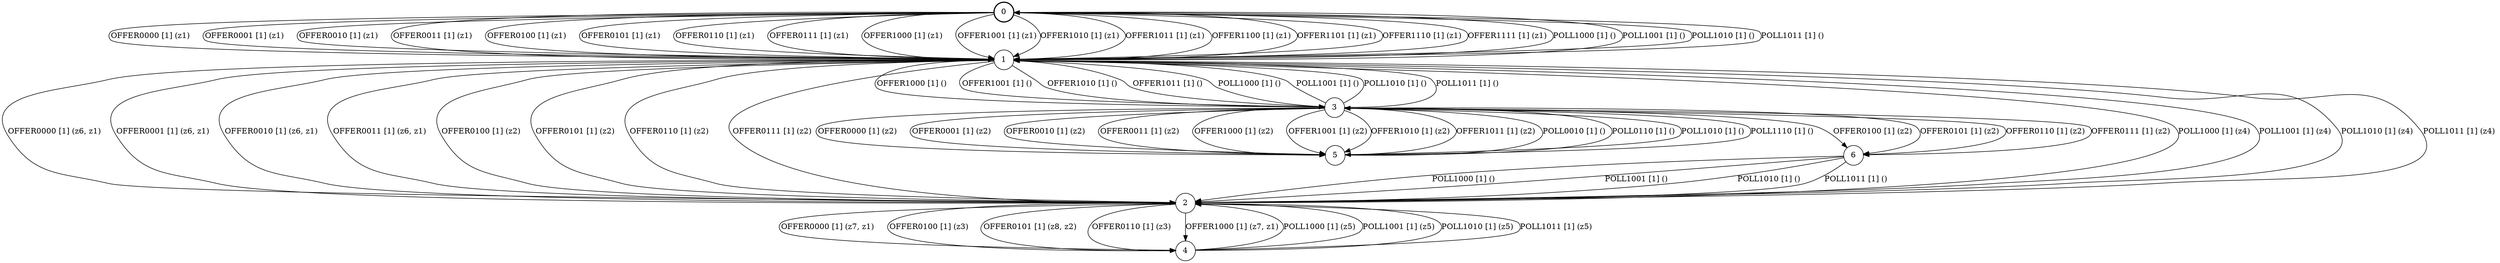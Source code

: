 # generated file, don't try to modify
# command: dot -Tpng <filename> > tree.png
digraph Automaton {
    node [shape = circle];
    0 [style = "bold"];
    0 -> 1 [label = "OFFER0000 [1] (z1) "];
    0 -> 1 [label = "OFFER0001 [1] (z1) "];
    0 -> 1 [label = "OFFER0010 [1] (z1) "];
    0 -> 1 [label = "OFFER0011 [1] (z1) "];
    0 -> 1 [label = "OFFER0100 [1] (z1) "];
    0 -> 1 [label = "OFFER0101 [1] (z1) "];
    0 -> 1 [label = "OFFER0110 [1] (z1) "];
    0 -> 1 [label = "OFFER0111 [1] (z1) "];
    0 -> 1 [label = "OFFER1000 [1] (z1) "];
    0 -> 1 [label = "OFFER1001 [1] (z1) "];
    0 -> 1 [label = "OFFER1010 [1] (z1) "];
    0 -> 1 [label = "OFFER1011 [1] (z1) "];
    0 -> 1 [label = "OFFER1100 [1] (z1) "];
    0 -> 1 [label = "OFFER1101 [1] (z1) "];
    0 -> 1 [label = "OFFER1110 [1] (z1) "];
    0 -> 1 [label = "OFFER1111 [1] (z1) "];
    1 -> 2 [label = "OFFER0000 [1] (z6, z1) "];
    1 -> 2 [label = "OFFER0001 [1] (z6, z1) "];
    1 -> 2 [label = "OFFER0010 [1] (z6, z1) "];
    1 -> 2 [label = "OFFER0011 [1] (z6, z1) "];
    1 -> 2 [label = "OFFER0100 [1] (z2) "];
    1 -> 2 [label = "OFFER0101 [1] (z2) "];
    1 -> 2 [label = "OFFER0110 [1] (z2) "];
    1 -> 2 [label = "OFFER0111 [1] (z2) "];
    1 -> 3 [label = "OFFER1000 [1] () "];
    1 -> 3 [label = "OFFER1001 [1] () "];
    1 -> 3 [label = "OFFER1010 [1] () "];
    1 -> 3 [label = "OFFER1011 [1] () "];
    1 -> 0 [label = "POLL1000 [1] () "];
    1 -> 0 [label = "POLL1001 [1] () "];
    1 -> 0 [label = "POLL1010 [1] () "];
    1 -> 0 [label = "POLL1011 [1] () "];
    2 -> 4 [label = "OFFER0000 [1] (z7, z1) "];
    2 -> 4 [label = "OFFER0100 [1] (z3) "];
    2 -> 4 [label = "OFFER0101 [1] (z8, z2) "];
    2 -> 4 [label = "OFFER0110 [1] (z3) "];
    2 -> 4 [label = "OFFER1000 [1] (z7, z1) "];
    2 -> 1 [label = "POLL1000 [1] (z4) "];
    2 -> 1 [label = "POLL1001 [1] (z4) "];
    2 -> 1 [label = "POLL1010 [1] (z4) "];
    2 -> 1 [label = "POLL1011 [1] (z4) "];
    3 -> 5 [label = "OFFER0000 [1] (z2) "];
    3 -> 5 [label = "OFFER0001 [1] (z2) "];
    3 -> 5 [label = "OFFER0010 [1] (z2) "];
    3 -> 5 [label = "OFFER0011 [1] (z2) "];
    3 -> 6 [label = "OFFER0100 [1] (z2) "];
    3 -> 6 [label = "OFFER0101 [1] (z2) "];
    3 -> 6 [label = "OFFER0110 [1] (z2) "];
    3 -> 6 [label = "OFFER0111 [1] (z2) "];
    3 -> 5 [label = "OFFER1000 [1] (z2) "];
    3 -> 5 [label = "OFFER1001 [1] (z2) "];
    3 -> 5 [label = "OFFER1010 [1] (z2) "];
    3 -> 5 [label = "OFFER1011 [1] (z2) "];
    3 -> 1 [label = "POLL1000 [1] () "];
    3 -> 1 [label = "POLL1001 [1] () "];
    3 -> 1 [label = "POLL1010 [1] () "];
    3 -> 1 [label = "POLL1011 [1] () "];
    4 -> 2 [label = "POLL1000 [1] (z5) "];
    4 -> 2 [label = "POLL1001 [1] (z5) "];
    4 -> 2 [label = "POLL1010 [1] (z5) "];
    4 -> 2 [label = "POLL1011 [1] (z5) "];
    5 -> 3 [label = "POLL0010 [1] () "];
    5 -> 3 [label = "POLL0110 [1] () "];
    5 -> 3 [label = "POLL1010 [1] () "];
    5 -> 3 [label = "POLL1110 [1] () "];
    6 -> 2 [label = "POLL1000 [1] () "];
    6 -> 2 [label = "POLL1001 [1] () "];
    6 -> 2 [label = "POLL1010 [1] () "];
    6 -> 2 [label = "POLL1011 [1] () "];
}
